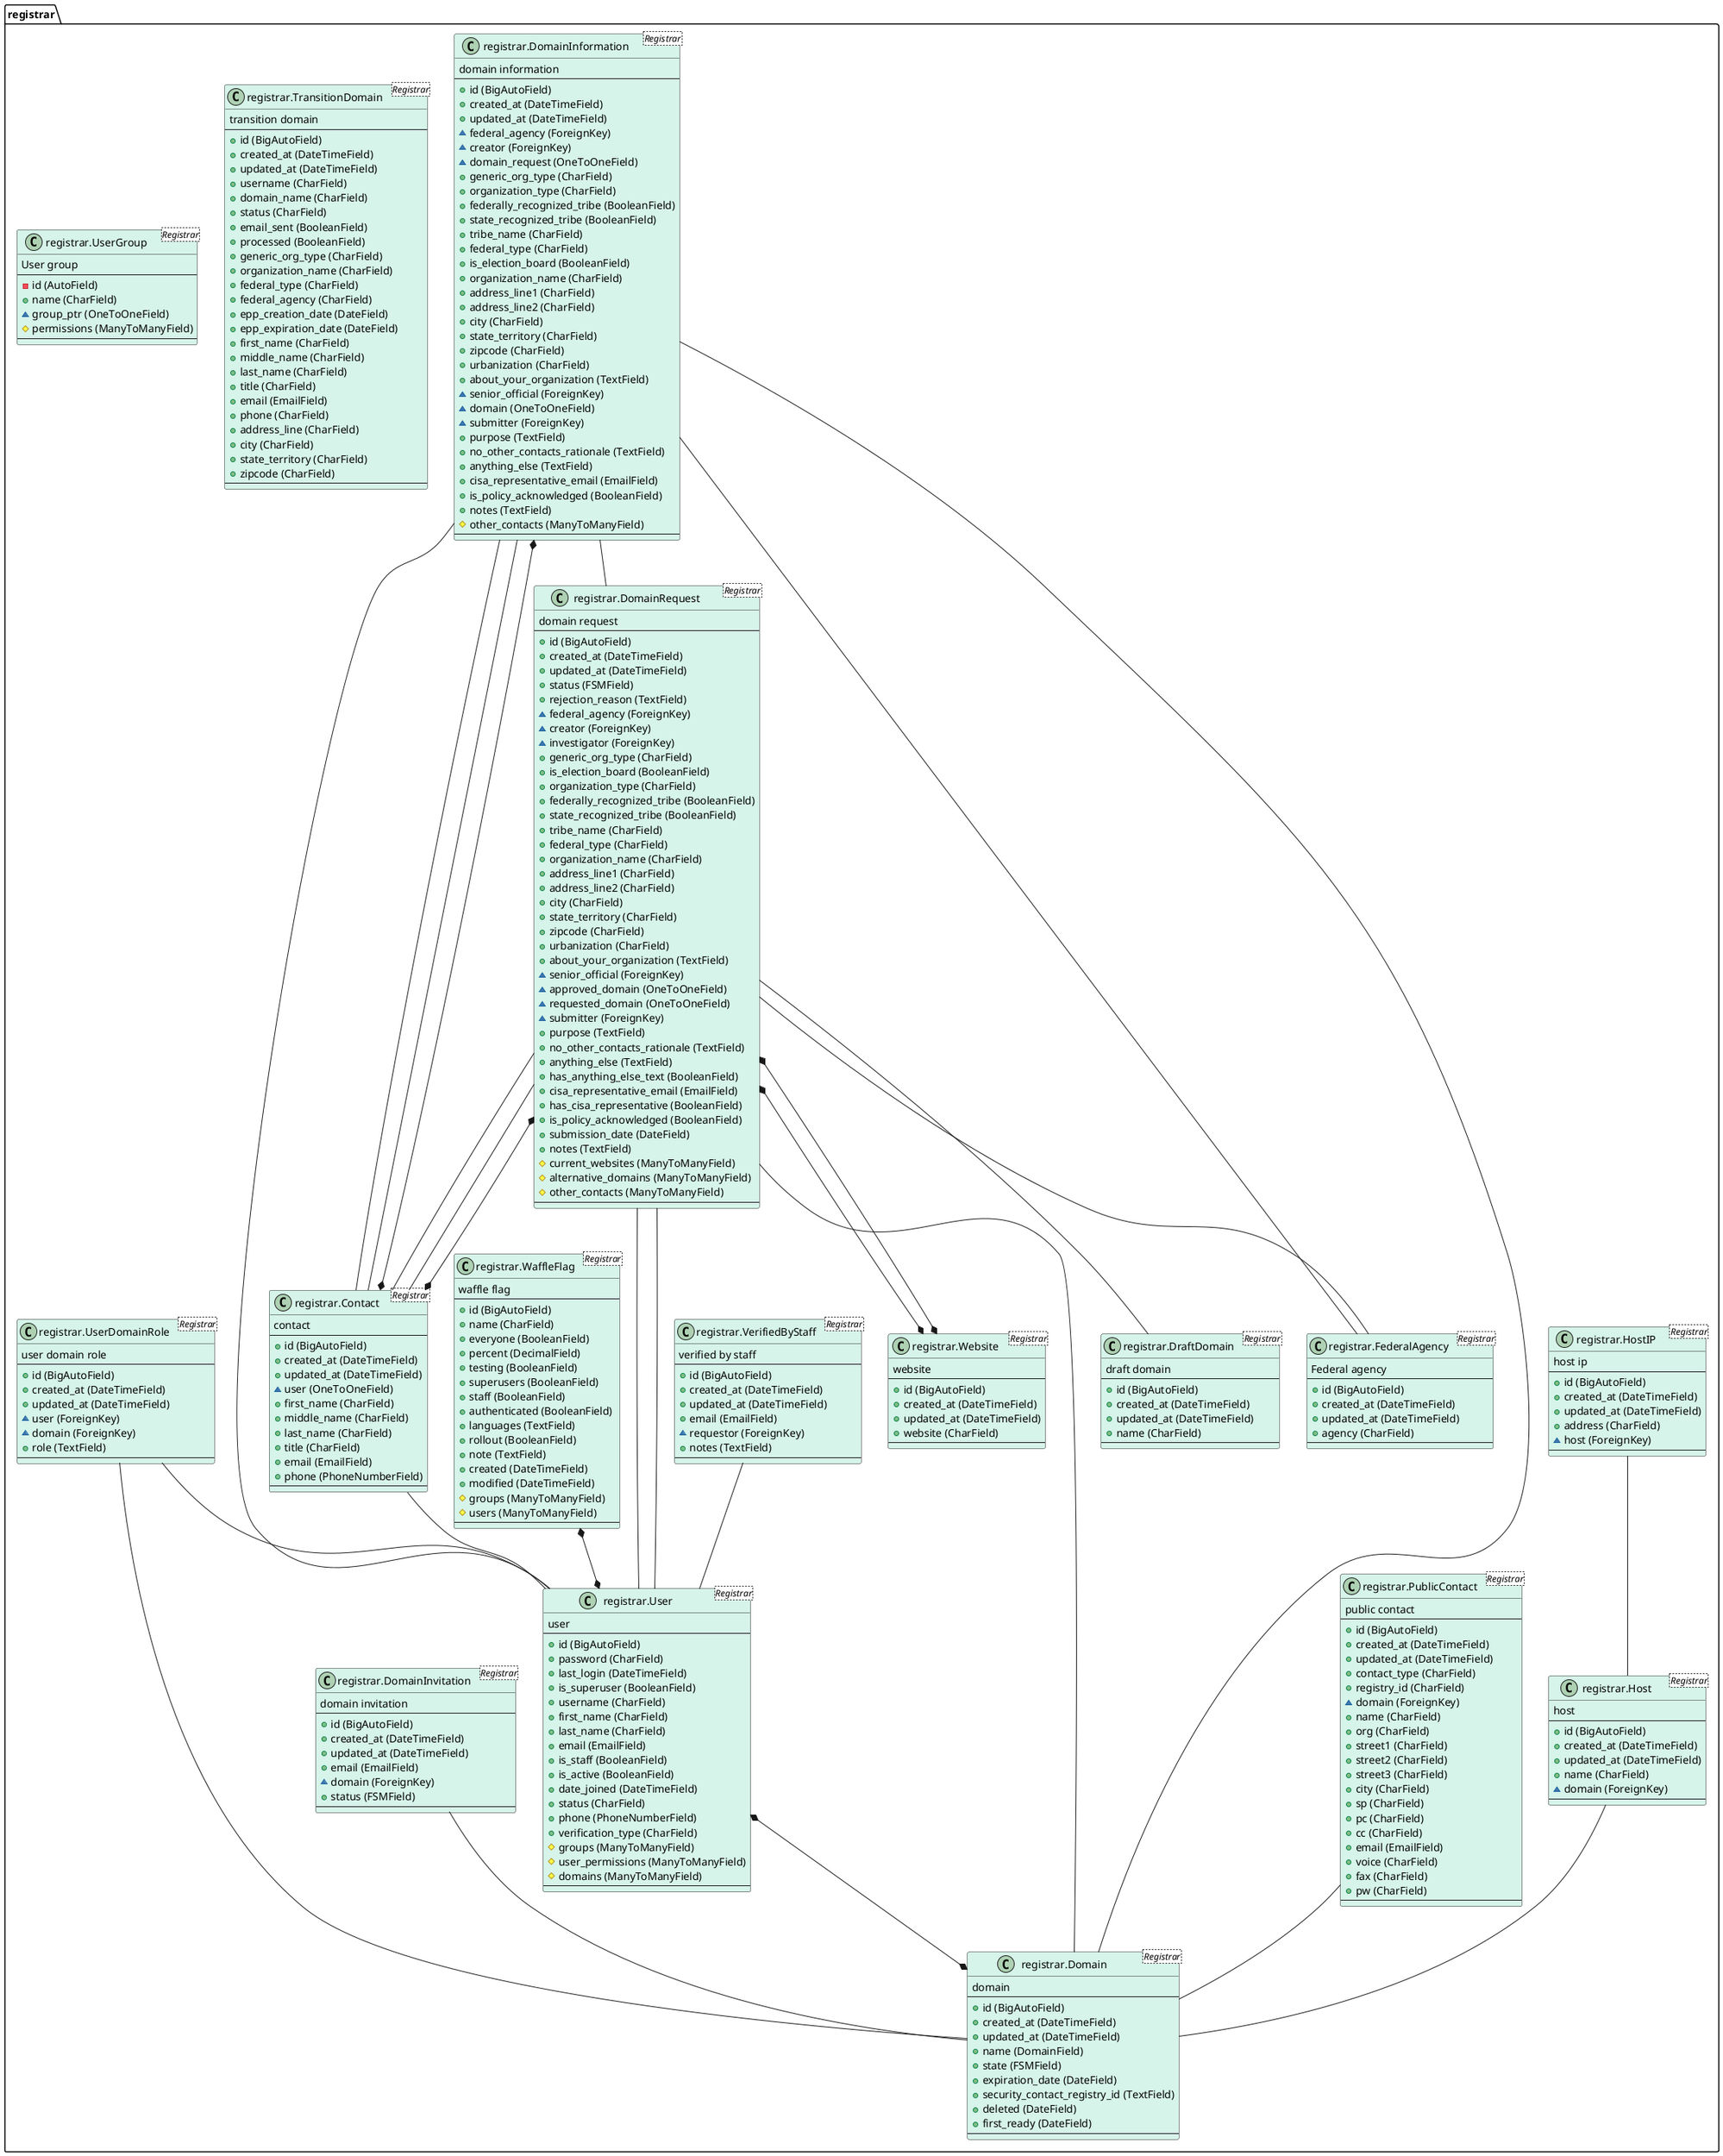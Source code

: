 @startuml 
class "registrar.Contact <Registrar>" as registrar.Contact #d6f4e9 {
    contact
    --
    + id (BigAutoField)
    + created_at (DateTimeField)
    + updated_at (DateTimeField)
    ~ user (OneToOneField)
    + first_name (CharField)
    + middle_name (CharField)
    + last_name (CharField)
    + title (CharField)
    + email (EmailField)
    + phone (PhoneNumberField)
    --
}
registrar.Contact -- registrar.User


class "registrar.Host <Registrar>" as registrar.Host #d6f4e9 {
    host
    --
    + id (BigAutoField)
    + created_at (DateTimeField)
    + updated_at (DateTimeField)
    + name (CharField)
    ~ domain (ForeignKey)
    --
}
registrar.Host -- registrar.Domain


class "registrar.HostIP <Registrar>" as registrar.HostIP #d6f4e9 {
    host ip
    --
    + id (BigAutoField)
    + created_at (DateTimeField)
    + updated_at (DateTimeField)
    + address (CharField)
    ~ host (ForeignKey)
    --
}
registrar.HostIP -- registrar.Host


class "registrar.PublicContact <Registrar>" as registrar.PublicContact #d6f4e9 {
    public contact
    --
    + id (BigAutoField)
    + created_at (DateTimeField)
    + updated_at (DateTimeField)
    + contact_type (CharField)
    + registry_id (CharField)
    ~ domain (ForeignKey)
    + name (CharField)
    + org (CharField)
    + street1 (CharField)
    + street2 (CharField)
    + street3 (CharField)
    + city (CharField)
    + sp (CharField)
    + pc (CharField)
    + cc (CharField)
    + email (EmailField)
    + voice (CharField)
    + fax (CharField)
    + pw (CharField)
    --
}
registrar.PublicContact -- registrar.Domain


class "registrar.Domain <Registrar>" as registrar.Domain #d6f4e9 {
    domain
    --
    + id (BigAutoField)
    + created_at (DateTimeField)
    + updated_at (DateTimeField)
    + name (DomainField)
    + state (FSMField)
    + expiration_date (DateField)
    + security_contact_registry_id (TextField)
    + deleted (DateField)
    + first_ready (DateField)
    --
}


class "registrar.DomainRequest <Registrar>" as registrar.DomainRequest #d6f4e9 {
    domain request
    --
    + id (BigAutoField)
    + created_at (DateTimeField)
    + updated_at (DateTimeField)
    + status (FSMField)
    + rejection_reason (TextField)
    ~ federal_agency (ForeignKey)
    ~ creator (ForeignKey)
    ~ investigator (ForeignKey)
    + generic_org_type (CharField)
    + is_election_board (BooleanField)
    + organization_type (CharField)
    + federally_recognized_tribe (BooleanField)
    + state_recognized_tribe (BooleanField)
    + tribe_name (CharField)
    + federal_type (CharField)
    + organization_name (CharField)
    + address_line1 (CharField)
    + address_line2 (CharField)
    + city (CharField)
    + state_territory (CharField)
    + zipcode (CharField)
    + urbanization (CharField)
    + about_your_organization (TextField)
    ~ senior_official (ForeignKey)
    ~ approved_domain (OneToOneField)
    ~ requested_domain (OneToOneField)
    ~ submitter (ForeignKey)
    + purpose (TextField)
    + no_other_contacts_rationale (TextField)
    + anything_else (TextField)
    + has_anything_else_text (BooleanField)
    + cisa_representative_email (EmailField)
    + has_cisa_representative (BooleanField)
    + is_policy_acknowledged (BooleanField)
    + submission_date (DateField)
    + notes (TextField)
    # current_websites (ManyToManyField)
    # alternative_domains (ManyToManyField)
    # other_contacts (ManyToManyField)
    --
}
registrar.DomainRequest -- registrar.FederalAgency
registrar.DomainRequest -- registrar.User
registrar.DomainRequest -- registrar.User
registrar.DomainRequest -- registrar.Contact
registrar.DomainRequest -- registrar.Domain
registrar.DomainRequest -- registrar.DraftDomain
registrar.DomainRequest -- registrar.Contact
registrar.DomainRequest *--* registrar.Website
registrar.DomainRequest *--* registrar.Website
registrar.DomainRequest *--* registrar.Contact


class "registrar.DomainInformation <Registrar>" as registrar.DomainInformation #d6f4e9 {
    domain information
    --
    + id (BigAutoField)
    + created_at (DateTimeField)
    + updated_at (DateTimeField)
    ~ federal_agency (ForeignKey)
    ~ creator (ForeignKey)
    ~ domain_request (OneToOneField)
    + generic_org_type (CharField)
    + organization_type (CharField)
    + federally_recognized_tribe (BooleanField)
    + state_recognized_tribe (BooleanField)
    + tribe_name (CharField)
    + federal_type (CharField)
    + is_election_board (BooleanField)
    + organization_name (CharField)
    + address_line1 (CharField)
    + address_line2 (CharField)
    + city (CharField)
    + state_territory (CharField)
    + zipcode (CharField)
    + urbanization (CharField)
    + about_your_organization (TextField)
    ~ senior_official (ForeignKey)
    ~ domain (OneToOneField)
    ~ submitter (ForeignKey)
    + purpose (TextField)
    + no_other_contacts_rationale (TextField)
    + anything_else (TextField)
    + cisa_representative_email (EmailField)
    + is_policy_acknowledged (BooleanField)
    + notes (TextField)
    # other_contacts (ManyToManyField)
    --
}
registrar.DomainInformation -- registrar.FederalAgency
registrar.DomainInformation -- registrar.User
registrar.DomainInformation -- registrar.DomainRequest
registrar.DomainInformation -- registrar.Contact
registrar.DomainInformation -- registrar.Domain
registrar.DomainInformation -- registrar.Contact
registrar.DomainInformation *--* registrar.Contact


class "registrar.DraftDomain <Registrar>" as registrar.DraftDomain #d6f4e9 {
    draft domain
    --
    + id (BigAutoField)
    + created_at (DateTimeField)
    + updated_at (DateTimeField)
    + name (CharField)
    --
}


class "registrar.FederalAgency <Registrar>" as registrar.FederalAgency #d6f4e9 {
    Federal agency
    --
    + id (BigAutoField)
    + created_at (DateTimeField)
    + updated_at (DateTimeField)
    + agency (CharField)
    --
}


class "registrar.UserDomainRole <Registrar>" as registrar.UserDomainRole #d6f4e9 {
    user domain role
    --
    + id (BigAutoField)
    + created_at (DateTimeField)
    + updated_at (DateTimeField)
    ~ user (ForeignKey)
    ~ domain (ForeignKey)
    + role (TextField)
    --
}
registrar.UserDomainRole -- registrar.User
registrar.UserDomainRole -- registrar.Domain


class "registrar.DomainInvitation <Registrar>" as registrar.DomainInvitation #d6f4e9 {
    domain invitation
    --
    + id (BigAutoField)
    + created_at (DateTimeField)
    + updated_at (DateTimeField)
    + email (EmailField)
    ~ domain (ForeignKey)
    + status (FSMField)
    --
}
registrar.DomainInvitation -- registrar.Domain


class "registrar.TransitionDomain <Registrar>" as registrar.TransitionDomain #d6f4e9 {
    transition domain
    --
    + id (BigAutoField)
    + created_at (DateTimeField)
    + updated_at (DateTimeField)
    + username (CharField)
    + domain_name (CharField)
    + status (CharField)
    + email_sent (BooleanField)
    + processed (BooleanField)
    + generic_org_type (CharField)
    + organization_name (CharField)
    + federal_type (CharField)
    + federal_agency (CharField)
    + epp_creation_date (DateField)
    + epp_expiration_date (DateField)
    + first_name (CharField)
    + middle_name (CharField)
    + last_name (CharField)
    + title (CharField)
    + email (EmailField)
    + phone (CharField)
    + address_line (CharField)
    + city (CharField)
    + state_territory (CharField)
    + zipcode (CharField)
    --
}


class "registrar.VerifiedByStaff <Registrar>" as registrar.VerifiedByStaff #d6f4e9 {
    verified by staff
    --
    + id (BigAutoField)
    + created_at (DateTimeField)
    + updated_at (DateTimeField)
    + email (EmailField)
    ~ requestor (ForeignKey)
    + notes (TextField)
    --
}
registrar.VerifiedByStaff -- registrar.User


class "registrar.User <Registrar>" as registrar.User #d6f4e9 {
    user
    --
    + id (BigAutoField)
    + password (CharField)
    + last_login (DateTimeField)
    + is_superuser (BooleanField)
    + username (CharField)
    + first_name (CharField)
    + last_name (CharField)
    + email (EmailField)
    + is_staff (BooleanField)
    + is_active (BooleanField)
    + date_joined (DateTimeField)
    + status (CharField)
    + phone (PhoneNumberField)
    + verification_type (CharField)
    # groups (ManyToManyField)
    # user_permissions (ManyToManyField)
    # domains (ManyToManyField)
    --
}
registrar.User *--* registrar.Domain


class "registrar.UserGroup <Registrar>" as registrar.UserGroup #d6f4e9 {
    User group
    --
    - id (AutoField)
    + name (CharField)
    ~ group_ptr (OneToOneField)
    # permissions (ManyToManyField)
    --
}


class "registrar.Website <Registrar>" as registrar.Website #d6f4e9 {
    website
    --
    + id (BigAutoField)
    + created_at (DateTimeField)
    + updated_at (DateTimeField)
    + website (CharField)
    --
}


class "registrar.WaffleFlag <Registrar>" as registrar.WaffleFlag #d6f4e9 {
    waffle flag
    --
    + id (BigAutoField)
    + name (CharField)
    + everyone (BooleanField)
    + percent (DecimalField)
    + testing (BooleanField)
    + superusers (BooleanField)
    + staff (BooleanField)
    + authenticated (BooleanField)
    + languages (TextField)
    + rollout (BooleanField)
    + note (TextField)
    + created (DateTimeField)
    + modified (DateTimeField)
    # groups (ManyToManyField)
    # users (ManyToManyField)
    --
}
registrar.WaffleFlag *--* registrar.User


@enduml
